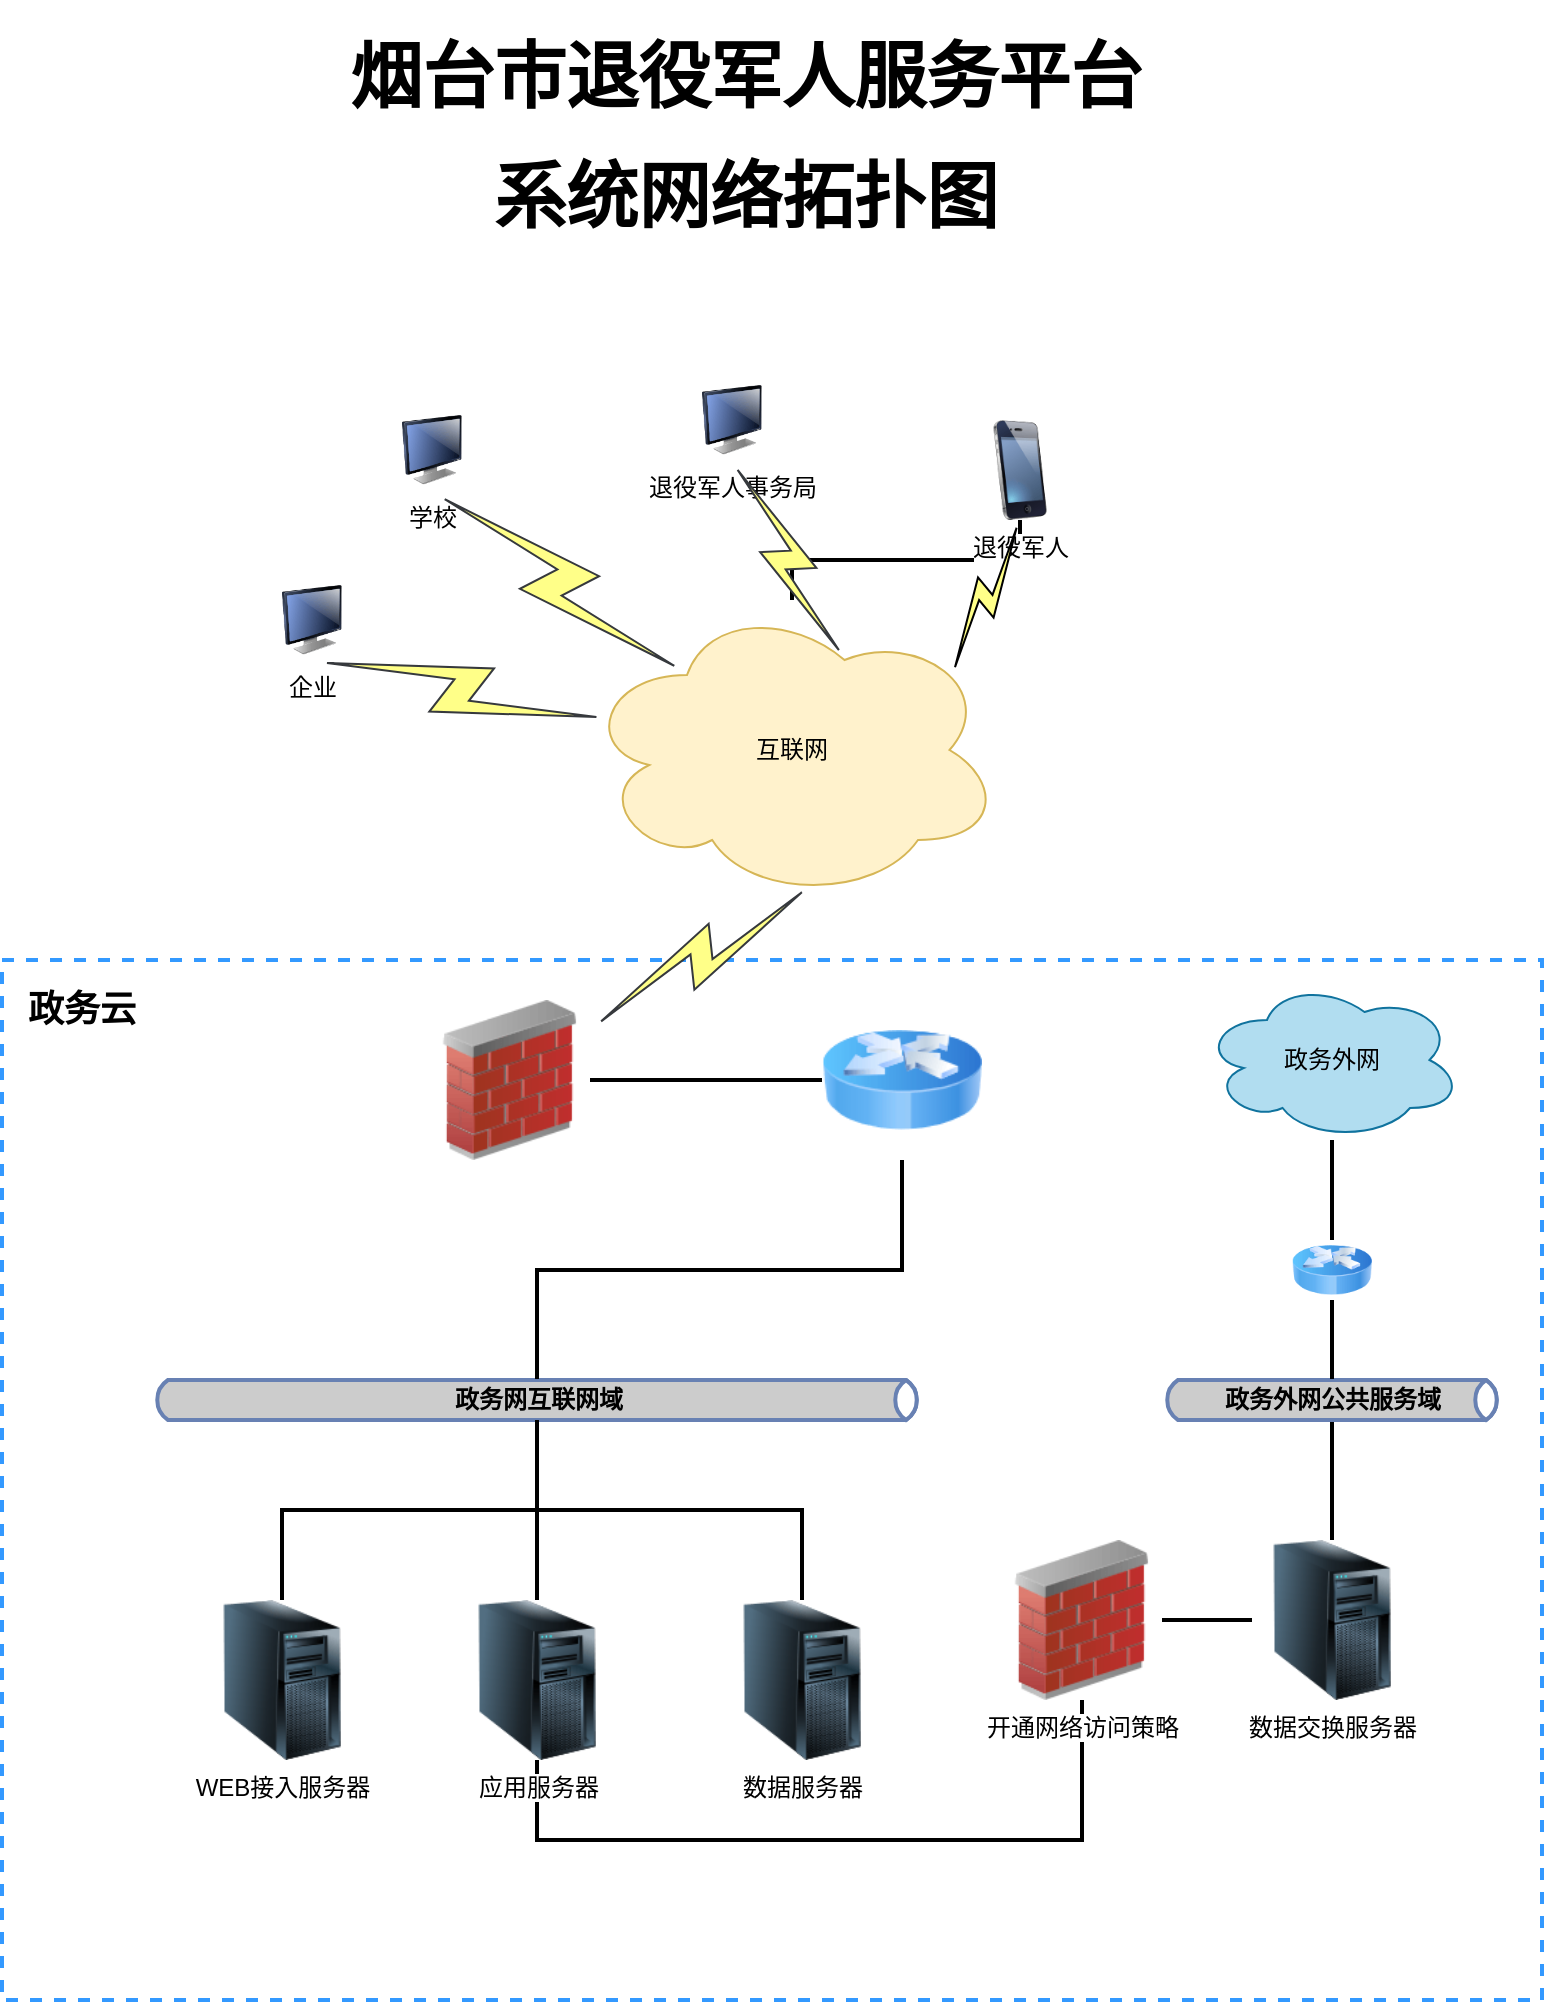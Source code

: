<mxfile version="20.8.16" type="github">
  <diagram name="第 1 页" id="vV2zMbp7ZWFQ6nNkdyA2">
    <mxGraphModel dx="1434" dy="796" grid="1" gridSize="10" guides="1" tooltips="1" connect="1" arrows="1" fold="1" page="1" pageScale="1" pageWidth="827" pageHeight="1169" math="0" shadow="0">
      <root>
        <mxCell id="0" />
        <mxCell id="1" parent="0" />
        <mxCell id="-d7PBWxsBeQFeIK-UZRL-58" value="" style="rounded=0;whiteSpace=wrap;html=1;dashed=1;fillColor=none;align=left;strokeWidth=2;strokeColor=#3399FF;" vertex="1" parent="1">
          <mxGeometry x="30" y="556" width="770" height="520" as="geometry" />
        </mxCell>
        <mxCell id="-d7PBWxsBeQFeIK-UZRL-1" value="&lt;h1&gt;&lt;b&gt;&lt;font style=&quot;font-size: 36px;&quot;&gt;烟台市退役军人服务平台&lt;/font&gt;&lt;/b&gt;&lt;/h1&gt;&lt;div&gt;&lt;b&gt;&lt;font style=&quot;font-size: 36px;&quot;&gt;系统网络拓扑图&lt;/font&gt;&lt;/b&gt;&lt;/div&gt;" style="text;html=1;strokeColor=none;fillColor=none;align=center;verticalAlign=middle;whiteSpace=wrap;rounded=0;" vertex="1" parent="1">
          <mxGeometry x="174" y="96" width="456" height="80" as="geometry" />
        </mxCell>
        <mxCell id="-d7PBWxsBeQFeIK-UZRL-48" style="edgeStyle=orthogonalEdgeStyle;rounded=0;orthogonalLoop=1;jettySize=auto;html=1;strokeColor=#000000;strokeWidth=2;fontColor=#000000;endArrow=none;endFill=0;" edge="1" parent="1" source="-d7PBWxsBeQFeIK-UZRL-2" target="-d7PBWxsBeQFeIK-UZRL-47">
          <mxGeometry relative="1" as="geometry" />
        </mxCell>
        <mxCell id="-d7PBWxsBeQFeIK-UZRL-2" value="" style="image;html=1;image=img/lib/clip_art/networking/Firewall_02_128x128.png" vertex="1" parent="1">
          <mxGeometry x="244" y="576" width="80" height="80" as="geometry" />
        </mxCell>
        <mxCell id="-d7PBWxsBeQFeIK-UZRL-5" value="退役军人事务局" style="image;html=1;image=img/lib/clip_art/computers/Monitor_128x128.png" vertex="1" parent="1">
          <mxGeometry x="380" y="266" width="30" height="40" as="geometry" />
        </mxCell>
        <mxCell id="-d7PBWxsBeQFeIK-UZRL-8" value="学校" style="image;html=1;image=img/lib/clip_art/computers/Monitor_128x128.png" vertex="1" parent="1">
          <mxGeometry x="230" y="281" width="30" height="40" as="geometry" />
        </mxCell>
        <mxCell id="-d7PBWxsBeQFeIK-UZRL-9" value="企业" style="image;html=1;image=img/lib/clip_art/computers/Monitor_128x128.png" vertex="1" parent="1">
          <mxGeometry x="170" y="366" width="30" height="40" as="geometry" />
        </mxCell>
        <mxCell id="-d7PBWxsBeQFeIK-UZRL-78" value="" style="edgeStyle=orthogonalEdgeStyle;rounded=0;orthogonalLoop=1;jettySize=auto;html=1;strokeColor=#000000;strokeWidth=2;fontSize=36;fontColor=#000000;endArrow=none;endFill=0;" edge="1" parent="1" source="-d7PBWxsBeQFeIK-UZRL-12" target="-d7PBWxsBeQFeIK-UZRL-14">
          <mxGeometry relative="1" as="geometry" />
        </mxCell>
        <mxCell id="-d7PBWxsBeQFeIK-UZRL-12" value="退役军人" style="image;html=1;image=img/lib/clip_art/telecommunication/iPhone_128x128.png" vertex="1" parent="1">
          <mxGeometry x="514" y="286" width="50" height="50" as="geometry" />
        </mxCell>
        <mxCell id="-d7PBWxsBeQFeIK-UZRL-14" value="互联网" style="ellipse;shape=cloud;whiteSpace=wrap;html=1;fillColor=#fff2cc;strokeColor=#d6b656;" vertex="1" parent="1">
          <mxGeometry x="320" y="376" width="210" height="150" as="geometry" />
        </mxCell>
        <mxCell id="-d7PBWxsBeQFeIK-UZRL-23" value="" style="html=1;outlineConnect=0;fillColor=#ffff88;strokeColor=#36393d;gradientDirection=north;strokeWidth=1;shape=mxgraph.networks.comm_link_edge;html=1;rounded=0;entryX=0.5;entryY=1;entryDx=0;entryDy=0;exitX=0.625;exitY=0.2;exitDx=0;exitDy=0;exitPerimeter=0;" edge="1" parent="1" source="-d7PBWxsBeQFeIK-UZRL-14" target="-d7PBWxsBeQFeIK-UZRL-5">
          <mxGeometry width="100" height="100" relative="1" as="geometry">
            <mxPoint x="220" y="566" as="sourcePoint" />
            <mxPoint x="250" y="416" as="targetPoint" />
          </mxGeometry>
        </mxCell>
        <mxCell id="-d7PBWxsBeQFeIK-UZRL-25" value="" style="html=1;outlineConnect=0;fillColor=#ffff88;strokeColor=default;gradientDirection=north;strokeWidth=1;shape=mxgraph.networks.comm_link_edge;html=1;rounded=0;entryX=0.5;entryY=1;entryDx=0;entryDy=0;exitX=0.88;exitY=0.25;exitDx=0;exitDy=0;exitPerimeter=0;" edge="1" parent="1" source="-d7PBWxsBeQFeIK-UZRL-14" target="-d7PBWxsBeQFeIK-UZRL-12">
          <mxGeometry width="100" height="100" relative="1" as="geometry">
            <mxPoint x="596.25" y="456" as="sourcePoint" />
            <mxPoint x="580" y="336" as="targetPoint" />
          </mxGeometry>
        </mxCell>
        <mxCell id="-d7PBWxsBeQFeIK-UZRL-26" value="" style="html=1;outlineConnect=0;fillColor=#ffff88;strokeColor=#36393d;gradientDirection=north;strokeWidth=1;shape=mxgraph.networks.comm_link_edge;html=1;rounded=0;entryX=0.5;entryY=1;entryDx=0;entryDy=0;exitX=0.07;exitY=0.4;exitDx=0;exitDy=0;exitPerimeter=0;" edge="1" parent="1" source="-d7PBWxsBeQFeIK-UZRL-14" target="-d7PBWxsBeQFeIK-UZRL-9">
          <mxGeometry width="100" height="100" relative="1" as="geometry">
            <mxPoint x="216.25" y="531" as="sourcePoint" />
            <mxPoint x="200" y="411" as="targetPoint" />
          </mxGeometry>
        </mxCell>
        <mxCell id="-d7PBWxsBeQFeIK-UZRL-27" value="" style="html=1;outlineConnect=0;fillColor=#ffff88;strokeColor=#36393d;gradientDirection=north;strokeWidth=1;shape=mxgraph.networks.comm_link_edge;html=1;rounded=0;entryX=0.5;entryY=1;entryDx=0;entryDy=0;exitX=0.25;exitY=0.25;exitDx=0;exitDy=0;exitPerimeter=0;" edge="1" parent="1" source="-d7PBWxsBeQFeIK-UZRL-14" target="-d7PBWxsBeQFeIK-UZRL-8">
          <mxGeometry width="100" height="100" relative="1" as="geometry">
            <mxPoint x="441.25" y="456" as="sourcePoint" />
            <mxPoint x="425" y="336" as="targetPoint" />
          </mxGeometry>
        </mxCell>
        <mxCell id="-d7PBWxsBeQFeIK-UZRL-28" value="" style="html=1;outlineConnect=0;fillColor=#ffff88;strokeColor=#36393d;gradientDirection=north;strokeWidth=1;shape=mxgraph.networks.comm_link_edge;html=1;rounded=0;entryX=0.55;entryY=0.95;entryDx=0;entryDy=0;entryPerimeter=0;" edge="1" parent="1" source="-d7PBWxsBeQFeIK-UZRL-2" target="-d7PBWxsBeQFeIK-UZRL-14">
          <mxGeometry width="100" height="100" relative="1" as="geometry">
            <mxPoint x="339.106" y="616" as="sourcePoint" />
            <mxPoint x="370" y="546" as="targetPoint" />
          </mxGeometry>
        </mxCell>
        <mxCell id="-d7PBWxsBeQFeIK-UZRL-57" style="edgeStyle=orthogonalEdgeStyle;rounded=0;orthogonalLoop=1;jettySize=auto;html=1;strokeColor=#000000;strokeWidth=2;fontColor=#000000;endArrow=none;endFill=0;" edge="1" parent="1" source="-d7PBWxsBeQFeIK-UZRL-39" target="-d7PBWxsBeQFeIK-UZRL-56">
          <mxGeometry relative="1" as="geometry" />
        </mxCell>
        <mxCell id="-d7PBWxsBeQFeIK-UZRL-39" value="&lt;b&gt;政务网互联网域&lt;/b&gt;" style="html=1;outlineConnect=0;fillColor=#CCCCCC;strokeColor=#6881B3;gradientColor=none;gradientDirection=north;strokeWidth=2;shape=mxgraph.networks.bus;gradientColor=none;gradientDirection=north;fontColor=#000000;perimeter=backbonePerimeter;backboneSize=20;" vertex="1" parent="1">
          <mxGeometry x="105" y="766" width="385" height="20" as="geometry" />
        </mxCell>
        <mxCell id="-d7PBWxsBeQFeIK-UZRL-46" style="edgeStyle=orthogonalEdgeStyle;rounded=0;orthogonalLoop=1;jettySize=auto;html=1;exitX=0.5;exitY=0;exitDx=0;exitDy=0;strokeColor=#000000;strokeWidth=2;fontColor=#000000;endArrow=none;endFill=0;" edge="1" parent="1" source="-d7PBWxsBeQFeIK-UZRL-44" target="-d7PBWxsBeQFeIK-UZRL-39">
          <mxGeometry relative="1" as="geometry" />
        </mxCell>
        <mxCell id="-d7PBWxsBeQFeIK-UZRL-44" value="WEB接入服务器" style="image;html=1;image=img/lib/clip_art/computers/Server_Tower_128x128.png;fontColor=#000000;" vertex="1" parent="1">
          <mxGeometry x="130" y="876" width="80" height="80" as="geometry" />
        </mxCell>
        <mxCell id="-d7PBWxsBeQFeIK-UZRL-49" style="edgeStyle=orthogonalEdgeStyle;rounded=0;orthogonalLoop=1;jettySize=auto;html=1;strokeColor=#000000;strokeWidth=2;fontColor=#000000;endArrow=none;endFill=0;" edge="1" parent="1" source="-d7PBWxsBeQFeIK-UZRL-47" target="-d7PBWxsBeQFeIK-UZRL-39">
          <mxGeometry relative="1" as="geometry" />
        </mxCell>
        <mxCell id="-d7PBWxsBeQFeIK-UZRL-47" value="" style="image;html=1;image=img/lib/clip_art/networking/Router_Icon_128x128.png" vertex="1" parent="1">
          <mxGeometry x="440" y="576" width="80" height="80" as="geometry" />
        </mxCell>
        <mxCell id="-d7PBWxsBeQFeIK-UZRL-51" style="edgeStyle=orthogonalEdgeStyle;rounded=0;orthogonalLoop=1;jettySize=auto;html=1;strokeColor=#000000;strokeWidth=2;fontColor=#000000;endArrow=none;endFill=0;" edge="1" parent="1" source="-d7PBWxsBeQFeIK-UZRL-50" target="-d7PBWxsBeQFeIK-UZRL-39">
          <mxGeometry relative="1" as="geometry" />
        </mxCell>
        <mxCell id="-d7PBWxsBeQFeIK-UZRL-72" style="edgeStyle=orthogonalEdgeStyle;rounded=0;orthogonalLoop=1;jettySize=auto;html=1;strokeColor=#000000;strokeWidth=2;fontSize=12;fontColor=#000000;endArrow=none;endFill=0;" edge="1" parent="1" source="-d7PBWxsBeQFeIK-UZRL-50" target="-d7PBWxsBeQFeIK-UZRL-70">
          <mxGeometry relative="1" as="geometry">
            <Array as="points">
              <mxPoint x="298" y="996" />
              <mxPoint x="570" y="996" />
            </Array>
          </mxGeometry>
        </mxCell>
        <mxCell id="-d7PBWxsBeQFeIK-UZRL-50" value="应用服务器" style="image;html=1;image=img/lib/clip_art/computers/Server_Tower_128x128.png;fontColor=#000000;" vertex="1" parent="1">
          <mxGeometry x="257.5" y="876" width="80" height="80" as="geometry" />
        </mxCell>
        <mxCell id="-d7PBWxsBeQFeIK-UZRL-56" value="数据服务器" style="image;html=1;image=img/lib/clip_art/computers/Server_Tower_128x128.png;fontColor=#000000;" vertex="1" parent="1">
          <mxGeometry x="390" y="876" width="80" height="80" as="geometry" />
        </mxCell>
        <mxCell id="-d7PBWxsBeQFeIK-UZRL-59" value="政务云" style="text;html=1;strokeColor=none;fillColor=none;align=center;verticalAlign=middle;whiteSpace=wrap;rounded=0;fontColor=#000000;fontStyle=1;fontSize=18;" vertex="1" parent="1">
          <mxGeometry x="40" y="566" width="60" height="30" as="geometry" />
        </mxCell>
        <mxCell id="-d7PBWxsBeQFeIK-UZRL-71" style="edgeStyle=orthogonalEdgeStyle;rounded=0;orthogonalLoop=1;jettySize=auto;html=1;strokeColor=#000000;strokeWidth=2;fontSize=12;fontColor=#000000;endArrow=none;endFill=0;" edge="1" parent="1" source="-d7PBWxsBeQFeIK-UZRL-67" target="-d7PBWxsBeQFeIK-UZRL-70">
          <mxGeometry relative="1" as="geometry" />
        </mxCell>
        <mxCell id="-d7PBWxsBeQFeIK-UZRL-67" value="数据交换服务器" style="image;html=1;image=img/lib/clip_art/computers/Server_Tower_128x128.png;fontColor=#000000;" vertex="1" parent="1">
          <mxGeometry x="655" y="846" width="80" height="80" as="geometry" />
        </mxCell>
        <mxCell id="-d7PBWxsBeQFeIK-UZRL-69" style="edgeStyle=orthogonalEdgeStyle;rounded=0;orthogonalLoop=1;jettySize=auto;html=1;strokeColor=#000000;strokeWidth=2;fontSize=12;fontColor=#000000;endArrow=none;endFill=0;" edge="1" parent="1" source="-d7PBWxsBeQFeIK-UZRL-68" target="-d7PBWxsBeQFeIK-UZRL-67">
          <mxGeometry relative="1" as="geometry" />
        </mxCell>
        <mxCell id="-d7PBWxsBeQFeIK-UZRL-68" value="&lt;b&gt;政务外网公共服务域&lt;/b&gt;" style="html=1;outlineConnect=0;fillColor=#CCCCCC;strokeColor=#6881B3;gradientColor=none;gradientDirection=north;strokeWidth=2;shape=mxgraph.networks.bus;gradientColor=none;gradientDirection=north;fontColor=#000000;perimeter=backbonePerimeter;backboneSize=20;" vertex="1" parent="1">
          <mxGeometry x="610" y="766" width="170" height="20" as="geometry" />
        </mxCell>
        <mxCell id="-d7PBWxsBeQFeIK-UZRL-70" value="开通网络访问策略" style="image;html=1;image=img/lib/clip_art/networking/Firewall_02_128x128.png" vertex="1" parent="1">
          <mxGeometry x="530" y="846" width="80" height="80" as="geometry" />
        </mxCell>
        <mxCell id="-d7PBWxsBeQFeIK-UZRL-76" style="edgeStyle=orthogonalEdgeStyle;rounded=0;orthogonalLoop=1;jettySize=auto;html=1;strokeColor=#000000;strokeWidth=2;fontSize=12;fontColor=#000000;endArrow=none;endFill=0;" edge="1" parent="1" source="-d7PBWxsBeQFeIK-UZRL-73" target="-d7PBWxsBeQFeIK-UZRL-75">
          <mxGeometry relative="1" as="geometry" />
        </mxCell>
        <mxCell id="-d7PBWxsBeQFeIK-UZRL-73" value="政务外网" style="ellipse;shape=cloud;whiteSpace=wrap;html=1;fillColor=#b1ddf0;strokeColor=#10739e;" vertex="1" parent="1">
          <mxGeometry x="630" y="566" width="130" height="80" as="geometry" />
        </mxCell>
        <mxCell id="-d7PBWxsBeQFeIK-UZRL-77" style="edgeStyle=orthogonalEdgeStyle;rounded=0;orthogonalLoop=1;jettySize=auto;html=1;strokeColor=#000000;strokeWidth=2;fontSize=12;fontColor=#000000;endArrow=none;endFill=0;" edge="1" parent="1" source="-d7PBWxsBeQFeIK-UZRL-75" target="-d7PBWxsBeQFeIK-UZRL-68">
          <mxGeometry relative="1" as="geometry" />
        </mxCell>
        <mxCell id="-d7PBWxsBeQFeIK-UZRL-75" value="" style="image;html=1;image=img/lib/clip_art/networking/Router_Icon_128x128.png" vertex="1" parent="1">
          <mxGeometry x="675" y="696" width="40" height="30" as="geometry" />
        </mxCell>
      </root>
    </mxGraphModel>
  </diagram>
</mxfile>

